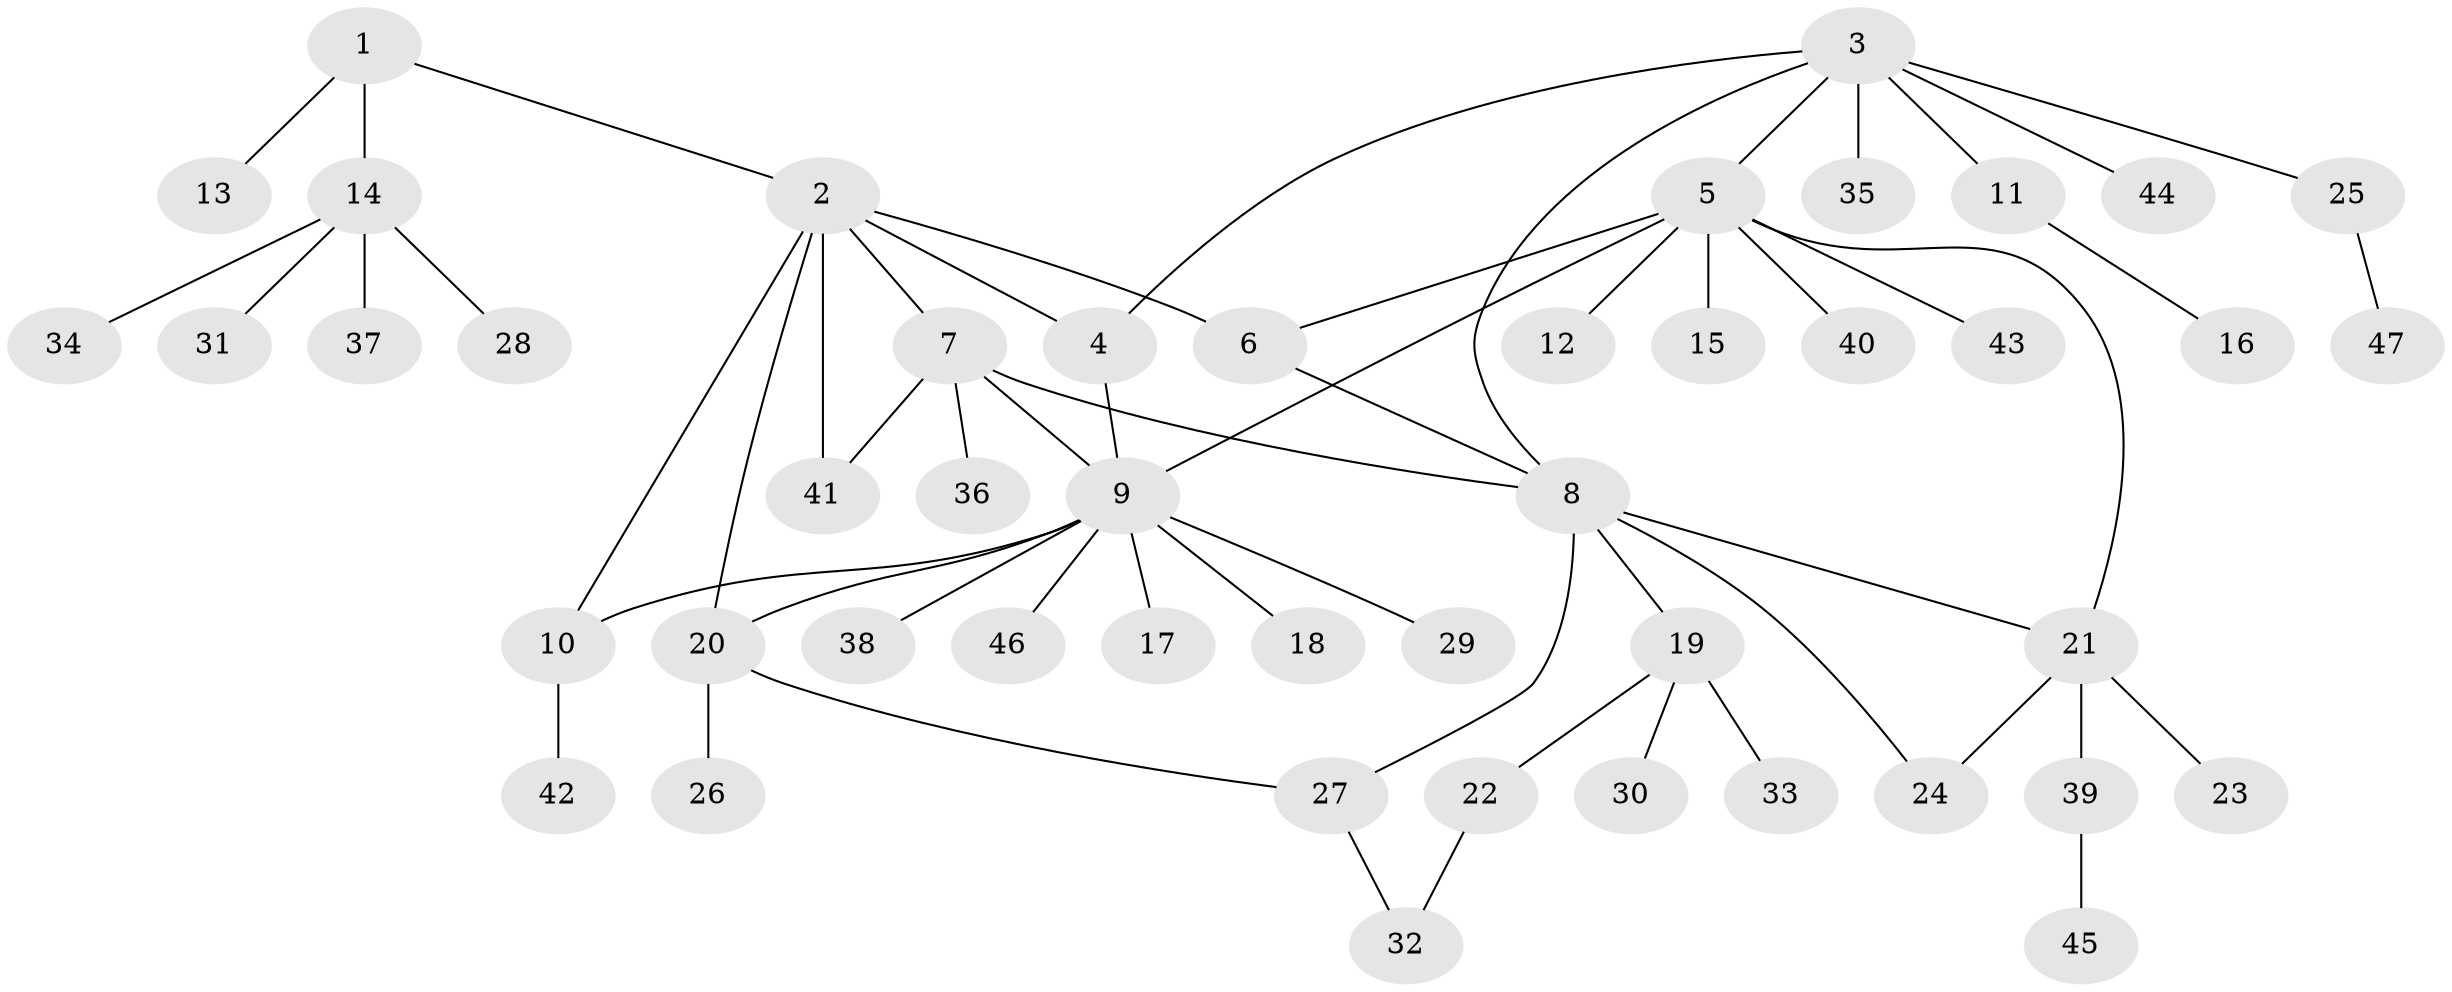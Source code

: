 // coarse degree distribution, {8: 0.043478260869565216, 11: 0.043478260869565216, 7: 0.08695652173913043, 3: 0.043478260869565216, 4: 0.08695652173913043, 2: 0.17391304347826086, 1: 0.4782608695652174, 5: 0.043478260869565216}
// Generated by graph-tools (version 1.1) at 2025/19/03/04/25 18:19:51]
// undirected, 47 vertices, 58 edges
graph export_dot {
graph [start="1"]
  node [color=gray90,style=filled];
  1;
  2;
  3;
  4;
  5;
  6;
  7;
  8;
  9;
  10;
  11;
  12;
  13;
  14;
  15;
  16;
  17;
  18;
  19;
  20;
  21;
  22;
  23;
  24;
  25;
  26;
  27;
  28;
  29;
  30;
  31;
  32;
  33;
  34;
  35;
  36;
  37;
  38;
  39;
  40;
  41;
  42;
  43;
  44;
  45;
  46;
  47;
  1 -- 2;
  1 -- 13;
  1 -- 14;
  2 -- 4;
  2 -- 6;
  2 -- 7;
  2 -- 10;
  2 -- 20;
  2 -- 41;
  3 -- 4;
  3 -- 5;
  3 -- 8;
  3 -- 11;
  3 -- 25;
  3 -- 35;
  3 -- 44;
  4 -- 9;
  5 -- 6;
  5 -- 9;
  5 -- 12;
  5 -- 15;
  5 -- 21;
  5 -- 40;
  5 -- 43;
  6 -- 8;
  7 -- 8;
  7 -- 9;
  7 -- 36;
  7 -- 41;
  8 -- 19;
  8 -- 21;
  8 -- 24;
  8 -- 27;
  9 -- 10;
  9 -- 17;
  9 -- 18;
  9 -- 20;
  9 -- 29;
  9 -- 38;
  9 -- 46;
  10 -- 42;
  11 -- 16;
  14 -- 28;
  14 -- 31;
  14 -- 34;
  14 -- 37;
  19 -- 22;
  19 -- 30;
  19 -- 33;
  20 -- 26;
  20 -- 27;
  21 -- 23;
  21 -- 24;
  21 -- 39;
  22 -- 32;
  25 -- 47;
  27 -- 32;
  39 -- 45;
}
